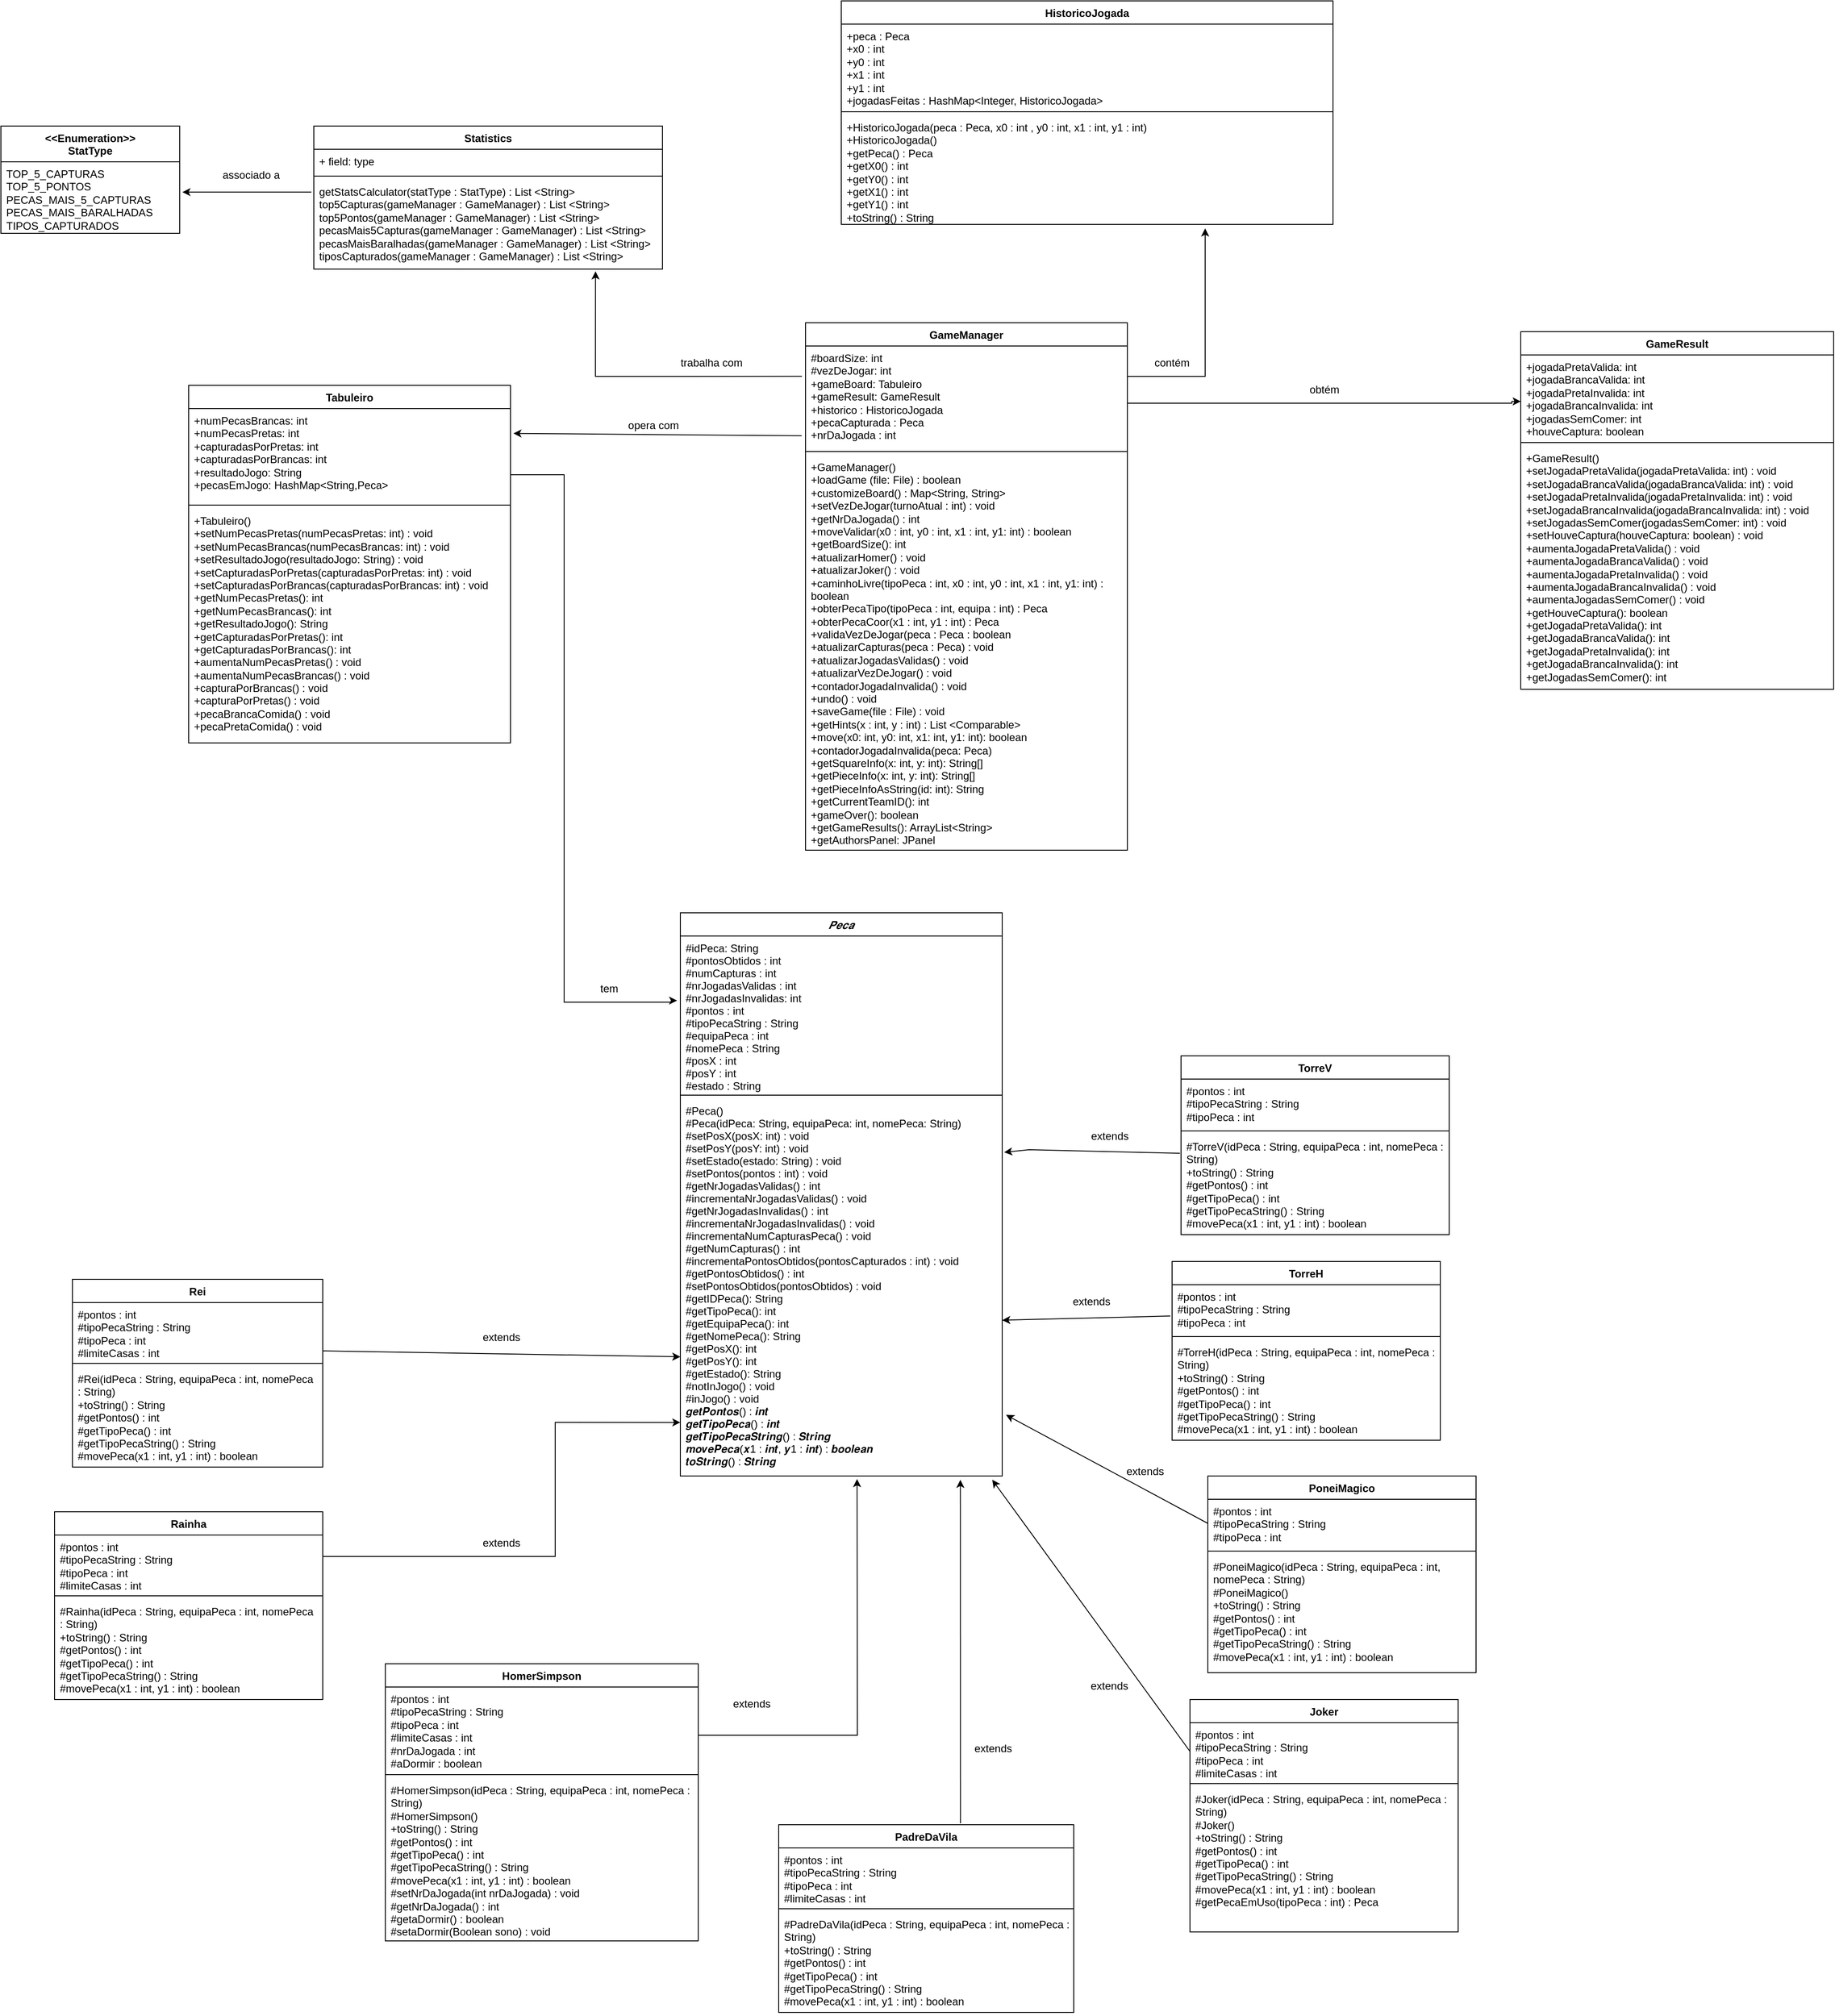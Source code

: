 <mxfile version="22.1.16" type="device">
  <diagram id="C5RBs43oDa-KdzZeNtuy" name="Page-1">
    <mxGraphModel dx="2488" dy="994" grid="1" gridSize="10" guides="1" tooltips="1" connect="1" arrows="1" fold="1" page="0" pageScale="1" pageWidth="827" pageHeight="1169" math="0" shadow="0">
      <root>
        <mxCell id="WIyWlLk6GJQsqaUBKTNV-0" />
        <mxCell id="WIyWlLk6GJQsqaUBKTNV-1" parent="WIyWlLk6GJQsqaUBKTNV-0" />
        <mxCell id="eDczwnMY0fjQJox68Opu-10" value="𝑷𝒆𝒄𝒂" style="swimlane;fontStyle=2;align=center;verticalAlign=top;childLayout=stackLayout;horizontal=1;startSize=26;horizontalStack=0;resizeParent=1;resizeLast=0;collapsible=1;marginBottom=0;rounded=0;shadow=0;strokeWidth=1;" parent="WIyWlLk6GJQsqaUBKTNV-1" vertex="1">
          <mxGeometry x="-90" y="690" width="360" height="630" as="geometry">
            <mxRectangle x="230" y="140" width="160" height="26" as="alternateBounds" />
          </mxGeometry>
        </mxCell>
        <mxCell id="eDczwnMY0fjQJox68Opu-11" value="#idPeca: String&#xa;#pontosObtidos : int&#xa;#numCapturas : int&#xa;#nrJogadasValidas : int&#xa;#nrJogadasInvalidas: int&#xa;#pontos : int&#xa;#tipoPecaString : String&#xa;#equipaPeca : int&#xa;#nomePeca : String&#xa;#posX : int&#xa;#posY : int&#xa;#estado : String" style="text;align=left;verticalAlign=top;spacingLeft=4;spacingRight=4;overflow=hidden;rotatable=0;points=[[0,0.5],[1,0.5]];portConstraint=eastwest;" parent="eDczwnMY0fjQJox68Opu-10" vertex="1">
          <mxGeometry y="26" width="360" height="174" as="geometry" />
        </mxCell>
        <mxCell id="eDczwnMY0fjQJox68Opu-12" value="" style="line;html=1;strokeWidth=1;align=left;verticalAlign=middle;spacingTop=-1;spacingLeft=3;spacingRight=3;rotatable=0;labelPosition=right;points=[];portConstraint=eastwest;" parent="eDczwnMY0fjQJox68Opu-10" vertex="1">
          <mxGeometry y="200" width="360" height="8" as="geometry" />
        </mxCell>
        <mxCell id="eDczwnMY0fjQJox68Opu-17" value="#Peca()&#xa;#Peca(idPeca: String, equipaPeca: int, nomePeca: String)&#xa;#setPosX(posX: int) : void&#xa;#setPosY(posY: int) : void&#xa;#setEstado(estado: String) : void&#xa;#setPontos(pontos : int) : void&#xa;#getNrJogadasValidas() : int&#xa;#incrementaNrJogadasValidas() : void&#xa;#getNrJogadasInvalidas() : int&#xa;#incrementaNrJogadasInvalidas() : void&#xa;#incrementaNumCapturasPeca() : void&#xa;#getNumCapturas() : int&#xa;#incrementaPontosObtidos(pontosCapturados : int) : void&#xa;#getPontosObtidos() : int&#xa;#setPontosObtidos(pontosObtidos) : void&#xa;#getIDPeca(): String&#xa;#getTipoPeca(): int&#xa;#getEquipaPeca(): int&#xa;#getNomePeca(): String&#xa;#getPosX(): int&#xa;#getPosY(): int&#xa;#getEstado(): String&#xa;#notInJogo() : void&#xa;#inJogo() : void&#xa;𝒈𝒆𝒕𝑷𝒐𝒏𝒕𝒐𝒔() : 𝒊𝒏𝒕&#xa;𝒈𝒆𝒕𝑻𝒊𝒑𝒐𝑷𝒆𝒄𝒂() : 𝒊𝒏𝒕&#xa;𝒈𝒆𝒕𝑻𝒊𝒑𝒐𝑷𝒆𝒄𝒂𝑺𝒕𝒓𝒊𝒏𝒈() : 𝑺𝒕𝒓𝒊𝒏𝒈&#xa;𝒎𝒐𝒗𝒆𝑷𝒆𝒄𝒂(𝒙1 : 𝒊𝒏𝒕, 𝒚1 : 𝒊𝒏𝒕) : 𝒃𝒐𝒐𝒍𝒆𝒂𝒏&#xa;𝒕𝒐𝑺𝒕𝒓𝒊𝒏𝒈() : 𝑺𝒕𝒓𝒊𝒏𝒈" style="text;align=left;verticalAlign=top;spacingLeft=4;spacingRight=4;overflow=hidden;rotatable=0;points=[[0,0.5],[1,0.5]];portConstraint=eastwest;" parent="eDczwnMY0fjQJox68Opu-10" vertex="1">
          <mxGeometry y="208" width="360" height="422" as="geometry" />
        </mxCell>
        <mxCell id="eDczwnMY0fjQJox68Opu-18" style="edgeStyle=orthogonalEdgeStyle;rounded=0;orthogonalLoop=1;jettySize=auto;html=1;exitX=1;exitY=0.5;exitDx=0;exitDy=0;entryX=-0.01;entryY=0.415;entryDx=0;entryDy=0;entryPerimeter=0;" parent="WIyWlLk6GJQsqaUBKTNV-1" target="eDczwnMY0fjQJox68Opu-11" edge="1">
          <mxGeometry relative="1" as="geometry">
            <Array as="points">
              <mxPoint x="-280" y="200" />
              <mxPoint x="-220" y="200" />
              <mxPoint x="-220" y="790" />
              <mxPoint x="-100" y="790" />
              <mxPoint x="-100" y="788" />
            </Array>
            <mxPoint x="-280" y="143" as="sourcePoint" />
          </mxGeometry>
        </mxCell>
        <mxCell id="eDczwnMY0fjQJox68Opu-23" value="tem" style="text;html=1;align=center;verticalAlign=middle;resizable=0;points=[];autosize=1;strokeColor=none;fillColor=none;" parent="WIyWlLk6GJQsqaUBKTNV-1" vertex="1">
          <mxGeometry x="-190" y="760" width="40" height="30" as="geometry" />
        </mxCell>
        <mxCell id="eDczwnMY0fjQJox68Opu-30" style="edgeStyle=orthogonalEdgeStyle;rounded=0;orthogonalLoop=1;jettySize=auto;html=1;exitX=1;exitY=0.561;exitDx=0;exitDy=0;entryX=0;entryY=0.447;entryDx=0;entryDy=0;entryPerimeter=0;exitPerimeter=0;" parent="WIyWlLk6GJQsqaUBKTNV-1" source="ACujbRaqxx86IopR63dB-6" edge="1">
          <mxGeometry relative="1" as="geometry">
            <mxPoint x="610" y="118" as="sourcePoint" />
            <mxPoint x="850" y="118.018" as="targetPoint" />
            <Array as="points">
              <mxPoint x="840" y="120" />
              <mxPoint x="840" y="118" />
            </Array>
          </mxGeometry>
        </mxCell>
        <mxCell id="eDczwnMY0fjQJox68Opu-31" value="obtém" style="text;html=1;align=center;verticalAlign=middle;resizable=0;points=[];autosize=1;strokeColor=none;fillColor=none;" parent="WIyWlLk6GJQsqaUBKTNV-1" vertex="1">
          <mxGeometry x="600" y="90" width="60" height="30" as="geometry" />
        </mxCell>
        <mxCell id="ACujbRaqxx86IopR63dB-1" value="Tabuleiro" style="swimlane;fontStyle=1;align=center;verticalAlign=top;childLayout=stackLayout;horizontal=1;startSize=26;horizontalStack=0;resizeParent=1;resizeParentMax=0;resizeLast=0;collapsible=1;marginBottom=0;whiteSpace=wrap;html=1;" vertex="1" parent="WIyWlLk6GJQsqaUBKTNV-1">
          <mxGeometry x="-640" y="100" width="360" height="400" as="geometry" />
        </mxCell>
        <mxCell id="ACujbRaqxx86IopR63dB-2" value="+numPecasBrancas: int&lt;br style=&quot;border-color: var(--border-color); padding: 0px; margin: 0px;&quot;&gt;+numPecasPretas: int&lt;br style=&quot;border-color: var(--border-color); padding: 0px; margin: 0px;&quot;&gt;+capturadasPorPretas: int&lt;br style=&quot;border-color: var(--border-color); padding: 0px; margin: 0px;&quot;&gt;+capturadasPorBrancas: int&lt;br style=&quot;border-color: var(--border-color); padding: 0px; margin: 0px;&quot;&gt;+resultadoJogo: String&lt;br style=&quot;border-color: var(--border-color); padding: 0px; margin: 0px;&quot;&gt;+pecasEmJogo: HashMap&amp;lt;String,Peca&amp;gt;&lt;div style=&quot;border-color: var(--border-color); padding: 0px; margin: 0px;&quot;&gt;&lt;br style=&quot;border-color: var(--border-color); padding: 0px; margin: 0px;&quot;&gt;&lt;/div&gt;" style="text;strokeColor=none;fillColor=none;align=left;verticalAlign=top;spacingLeft=4;spacingRight=4;overflow=hidden;rotatable=0;points=[[0,0.5],[1,0.5]];portConstraint=eastwest;whiteSpace=wrap;html=1;" vertex="1" parent="ACujbRaqxx86IopR63dB-1">
          <mxGeometry y="26" width="360" height="104" as="geometry" />
        </mxCell>
        <mxCell id="ACujbRaqxx86IopR63dB-3" value="" style="line;strokeWidth=1;fillColor=none;align=left;verticalAlign=middle;spacingTop=-1;spacingLeft=3;spacingRight=3;rotatable=0;labelPosition=right;points=[];portConstraint=eastwest;strokeColor=inherit;" vertex="1" parent="ACujbRaqxx86IopR63dB-1">
          <mxGeometry y="130" width="360" height="8" as="geometry" />
        </mxCell>
        <mxCell id="ACujbRaqxx86IopR63dB-4" value="+Tabuleiro()&lt;br style=&quot;border-color: var(--border-color); padding: 0px; margin: 0px;&quot;&gt;&lt;span style=&quot;&quot;&gt;+setNumPecasPretas(numPecasPretas: int) : void&lt;/span&gt;&lt;br style=&quot;border-color: var(--border-color); padding: 0px; margin: 0px;&quot;&gt;&lt;span style=&quot;&quot;&gt;+setNumPecasBrancas(numPecasBrancas: int) : void&lt;/span&gt;&lt;br style=&quot;border-color: var(--border-color); padding: 0px; margin: 0px;&quot;&gt;&lt;span style=&quot;&quot;&gt;+setResultadoJogo(resultadoJogo: String) : void&lt;/span&gt;&lt;br style=&quot;border-color: var(--border-color); padding: 0px; margin: 0px;&quot;&gt;&lt;span style=&quot;&quot;&gt;+setCapturadasPorPretas(capturadasPorPretas: int) : void&lt;/span&gt;&lt;br style=&quot;border-color: var(--border-color); padding: 0px; margin: 0px;&quot;&gt;&lt;span style=&quot;&quot;&gt;+setCapturadasPorBrancas(capturadasPorBrancas: int) : void&lt;/span&gt;&lt;br style=&quot;border-color: var(--border-color); padding: 0px; margin: 0px;&quot;&gt;&lt;span style=&quot;&quot;&gt;+getNumPecasPretas(): int&lt;/span&gt;&lt;br style=&quot;border-color: var(--border-color); padding: 0px; margin: 0px;&quot;&gt;&lt;span style=&quot;&quot;&gt;+getNumPecasBrancas(): int&lt;/span&gt;&lt;br style=&quot;border-color: var(--border-color); padding: 0px; margin: 0px;&quot;&gt;&lt;span style=&quot;&quot;&gt;+getResultadoJogo(): String&lt;/span&gt;&lt;br style=&quot;border-color: var(--border-color); padding: 0px; margin: 0px;&quot;&gt;&lt;span style=&quot;&quot;&gt;+getCapturadasPorPretas(): int&lt;/span&gt;&lt;br style=&quot;border-color: var(--border-color); padding: 0px; margin: 0px;&quot;&gt;&lt;span style=&quot;&quot;&gt;+getCapturadasPorBrancas(): int&lt;/span&gt;&lt;br style=&quot;border-color: var(--border-color); padding: 0px; margin: 0px;&quot;&gt;&lt;span style=&quot;&quot;&gt;+aumentaNumPecasPretas() : void&lt;/span&gt;&lt;br style=&quot;border-color: var(--border-color); padding: 0px; margin: 0px;&quot;&gt;&lt;span style=&quot;&quot;&gt;+aumentaNumPecasBrancas() : void&lt;/span&gt;&lt;br style=&quot;border-color: var(--border-color); padding: 0px; margin: 0px;&quot;&gt;&lt;span style=&quot;&quot;&gt;+capturaPorBrancas() : void&lt;/span&gt;&lt;br style=&quot;border-color: var(--border-color); padding: 0px; margin: 0px;&quot;&gt;&lt;span style=&quot;&quot;&gt;+capturaPorPretas() : void&lt;/span&gt;&lt;br style=&quot;border-color: var(--border-color); padding: 0px; margin: 0px;&quot;&gt;&lt;span style=&quot;&quot;&gt;+pecaBrancaComida() : void&lt;/span&gt;&lt;br style=&quot;border-color: var(--border-color); padding: 0px; margin: 0px;&quot;&gt;&lt;span style=&quot;&quot;&gt;+pecaPretaComida() : void&lt;/span&gt;" style="text;strokeColor=none;fillColor=none;align=left;verticalAlign=top;spacingLeft=4;spacingRight=4;overflow=hidden;rotatable=0;points=[[0,0.5],[1,0.5]];portConstraint=eastwest;whiteSpace=wrap;html=1;" vertex="1" parent="ACujbRaqxx86IopR63dB-1">
          <mxGeometry y="138" width="360" height="262" as="geometry" />
        </mxCell>
        <mxCell id="ACujbRaqxx86IopR63dB-5" value="GameManager" style="swimlane;fontStyle=1;align=center;verticalAlign=top;childLayout=stackLayout;horizontal=1;startSize=26;horizontalStack=0;resizeParent=1;resizeParentMax=0;resizeLast=0;collapsible=1;marginBottom=0;whiteSpace=wrap;html=1;" vertex="1" parent="WIyWlLk6GJQsqaUBKTNV-1">
          <mxGeometry x="50" y="30" width="360" height="590" as="geometry" />
        </mxCell>
        <mxCell id="ACujbRaqxx86IopR63dB-6" value="#boardSize: int&lt;br style=&quot;border-color: var(--border-color); padding: 0px; margin: 0px;&quot;&gt;&lt;span style=&quot;&quot;&gt;#vezDeJogar: int&lt;/span&gt;&lt;br style=&quot;border-color: var(--border-color); padding: 0px; margin: 0px;&quot;&gt;&lt;span style=&quot;&quot;&gt;+gameBoard: Tabuleiro&lt;/span&gt;&lt;br style=&quot;border-color: var(--border-color); padding: 0px; margin: 0px;&quot;&gt;&lt;span style=&quot;&quot;&gt;+gameResult: GameResult&lt;br&gt;+historico : HistoricoJogada&lt;br&gt;+pecaCapturada : Peca&lt;br&gt;+nrDaJogada : int&lt;br&gt;&lt;/span&gt;" style="text;strokeColor=none;fillColor=none;align=left;verticalAlign=top;spacingLeft=4;spacingRight=4;overflow=hidden;rotatable=0;points=[[0,0.5],[1,0.5]];portConstraint=eastwest;whiteSpace=wrap;html=1;" vertex="1" parent="ACujbRaqxx86IopR63dB-5">
          <mxGeometry y="26" width="360" height="114" as="geometry" />
        </mxCell>
        <mxCell id="ACujbRaqxx86IopR63dB-7" value="" style="line;strokeWidth=1;fillColor=none;align=left;verticalAlign=middle;spacingTop=-1;spacingLeft=3;spacingRight=3;rotatable=0;labelPosition=right;points=[];portConstraint=eastwest;strokeColor=inherit;" vertex="1" parent="ACujbRaqxx86IopR63dB-5">
          <mxGeometry y="140" width="360" height="8" as="geometry" />
        </mxCell>
        <mxCell id="ACujbRaqxx86IopR63dB-8" value="+GameManager()&lt;br style=&quot;border-color: var(--border-color); padding: 0px; margin: 0px;&quot;&gt;&lt;span style=&quot;&quot;&gt;+loadGame (file: File) : boolean&lt;br&gt;&lt;/span&gt;+customizeBoard() :&amp;nbsp;Map&amp;lt;String, String&amp;gt;&lt;br&gt;+setVezDeJogar(turnoAtual : int) : void&lt;br&gt;+getNrDaJogada() : int&lt;br&gt;+moveValidar(x0 : int, y0 : int, x1 : int, y1: int) : boolean&lt;br style=&quot;border-color: var(--border-color); padding: 0px; margin: 0px;&quot;&gt;&lt;span style=&quot;&quot;&gt;+getBoardSize(): int&lt;br&gt;&lt;/span&gt;+atualizarHomer() : void&lt;br&gt;+atualizarJoker() : void&lt;br&gt;+caminhoLivre(tipoPeca : int, x0 : int, y0 : int, x1 : int, y1: int) : boolean&lt;br&gt;+obterPecaTipo(tipoPeca : int, equipa : int) : Peca&lt;br&gt;+obterPecaCoor(x1 : int, y1 : int) : Peca&lt;br&gt;+validaVezDeJogar(peca : Peca : boolean&lt;br&gt;+atualizarCapturas(peca : Peca) : void&lt;br&gt;+atualizarJogadasValidas() : void&lt;br&gt;+atualizarVezDeJogar() : void&lt;br&gt;+contadorJogadaInvalida() : void&lt;br&gt;+undo() : void&lt;br&gt;+saveGame(file : File) : void&lt;br&gt;+getHints(x : int, y : int) : List&amp;nbsp;&amp;lt;Comparable&amp;gt;&lt;span style=&quot;&quot;&gt;&lt;br&gt;+move(x0: int, y0: int, x1: int, y1: int): boolean&lt;/span&gt;&lt;br style=&quot;border-color: var(--border-color); padding: 0px; margin: 0px;&quot;&gt;&lt;span style=&quot;&quot;&gt;+contadorJogadaInvalida(peca: Peca)&lt;/span&gt;&lt;br style=&quot;border-color: var(--border-color); padding: 0px; margin: 0px;&quot;&gt;&lt;span style=&quot;&quot;&gt;+getSquareInfo(x: int, y: int): String[]&lt;/span&gt;&lt;br style=&quot;border-color: var(--border-color); padding: 0px; margin: 0px;&quot;&gt;&lt;span style=&quot;&quot;&gt;+getPieceInfo(x: int, y: int): String[]&lt;/span&gt;&lt;br style=&quot;border-color: var(--border-color); padding: 0px; margin: 0px;&quot;&gt;&lt;span style=&quot;&quot;&gt;+getPieceInfoAsString(id: int): String&lt;/span&gt;&lt;br style=&quot;border-color: var(--border-color); padding: 0px; margin: 0px;&quot;&gt;&lt;span style=&quot;&quot;&gt;+getCurrentTeamID(): int&lt;/span&gt;&lt;br style=&quot;border-color: var(--border-color); padding: 0px; margin: 0px;&quot;&gt;&lt;span style=&quot;&quot;&gt;+gameOver(): boolean&lt;/span&gt;&lt;br style=&quot;border-color: var(--border-color); padding: 0px; margin: 0px;&quot;&gt;&lt;span style=&quot;&quot;&gt;+getGameResults(): ArrayList&amp;lt;String&amp;gt;&lt;/span&gt;&lt;br style=&quot;border-color: var(--border-color); padding: 0px; margin: 0px;&quot;&gt;&lt;span style=&quot;&quot;&gt;+getAuthorsPanel: JPanel&lt;/span&gt;" style="text;strokeColor=none;fillColor=none;align=left;verticalAlign=top;spacingLeft=4;spacingRight=4;overflow=hidden;rotatable=0;points=[[0,0.5],[1,0.5]];portConstraint=eastwest;whiteSpace=wrap;html=1;" vertex="1" parent="ACujbRaqxx86IopR63dB-5">
          <mxGeometry y="148" width="360" height="442" as="geometry" />
        </mxCell>
        <mxCell id="ACujbRaqxx86IopR63dB-9" value="GameResult" style="swimlane;fontStyle=1;align=center;verticalAlign=top;childLayout=stackLayout;horizontal=1;startSize=26;horizontalStack=0;resizeParent=1;resizeParentMax=0;resizeLast=0;collapsible=1;marginBottom=0;whiteSpace=wrap;html=1;" vertex="1" parent="WIyWlLk6GJQsqaUBKTNV-1">
          <mxGeometry x="850" y="40" width="350" height="400" as="geometry" />
        </mxCell>
        <mxCell id="ACujbRaqxx86IopR63dB-10" value="+jogadaPretaValida: int&lt;br style=&quot;border-color: var(--border-color); padding: 0px; margin: 0px;&quot;&gt;&lt;span style=&quot;&quot;&gt;+jogadaBrancaValida: int&lt;/span&gt;&lt;br style=&quot;border-color: var(--border-color); padding: 0px; margin: 0px;&quot;&gt;&lt;span style=&quot;&quot;&gt;+jogadaPretaInvalida: int&lt;/span&gt;&lt;br style=&quot;border-color: var(--border-color); padding: 0px; margin: 0px;&quot;&gt;&lt;span style=&quot;&quot;&gt;+jogadaBrancaInvalida: int&lt;/span&gt;&lt;br style=&quot;border-color: var(--border-color); padding: 0px; margin: 0px;&quot;&gt;&lt;span style=&quot;&quot;&gt;+jogadasSemComer: int&lt;/span&gt;&lt;br style=&quot;border-color: var(--border-color); padding: 0px; margin: 0px;&quot;&gt;&lt;span style=&quot;&quot;&gt;+houveCaptura: boolean&lt;/span&gt;" style="text;strokeColor=none;fillColor=none;align=left;verticalAlign=top;spacingLeft=4;spacingRight=4;overflow=hidden;rotatable=0;points=[[0,0.5],[1,0.5]];portConstraint=eastwest;whiteSpace=wrap;html=1;" vertex="1" parent="ACujbRaqxx86IopR63dB-9">
          <mxGeometry y="26" width="350" height="94" as="geometry" />
        </mxCell>
        <mxCell id="ACujbRaqxx86IopR63dB-11" value="" style="line;strokeWidth=1;fillColor=none;align=left;verticalAlign=middle;spacingTop=-1;spacingLeft=3;spacingRight=3;rotatable=0;labelPosition=right;points=[];portConstraint=eastwest;strokeColor=inherit;" vertex="1" parent="ACujbRaqxx86IopR63dB-9">
          <mxGeometry y="120" width="350" height="8" as="geometry" />
        </mxCell>
        <mxCell id="ACujbRaqxx86IopR63dB-12" value="+GameResult()&lt;br style=&quot;border-color: var(--border-color); padding: 0px; margin: 0px;&quot;&gt;&lt;span style=&quot;&quot;&gt;+setJogadaPretaValida(jogadaPretaValida: int) : void&lt;/span&gt;&lt;br style=&quot;border-color: var(--border-color); padding: 0px; margin: 0px;&quot;&gt;&lt;span style=&quot;&quot;&gt;+setJogadaBrancaValida(jogadaBrancaValida: int) : void&lt;/span&gt;&lt;br style=&quot;border-color: var(--border-color); padding: 0px; margin: 0px;&quot;&gt;&lt;span style=&quot;&quot;&gt;+setJogadaPretaInvalida(jogadaPretaInvalida: int) : void&lt;/span&gt;&lt;br style=&quot;border-color: var(--border-color); padding: 0px; margin: 0px;&quot;&gt;&lt;span style=&quot;&quot;&gt;+setJogadaBrancaInvalida(jogadaBrancaInvalida: int) : void&lt;/span&gt;&lt;br style=&quot;border-color: var(--border-color); padding: 0px; margin: 0px;&quot;&gt;&lt;span style=&quot;&quot;&gt;+setJogadasSemComer(jogadasSemComer: int) : void&lt;/span&gt;&lt;br style=&quot;border-color: var(--border-color); padding: 0px; margin: 0px;&quot;&gt;&lt;span style=&quot;&quot;&gt;+setHouveCaptura(houveCaptura: boolean) : void&lt;/span&gt;&lt;br style=&quot;border-color: var(--border-color); padding: 0px; margin: 0px;&quot;&gt;&lt;span style=&quot;&quot;&gt;+aumentaJogadaPretaValida() : void&lt;/span&gt;&lt;br style=&quot;border-color: var(--border-color); padding: 0px; margin: 0px;&quot;&gt;&lt;span style=&quot;&quot;&gt;+aumentaJogadaBrancaValida() : void&lt;/span&gt;&lt;br style=&quot;border-color: var(--border-color); padding: 0px; margin: 0px;&quot;&gt;&lt;span style=&quot;&quot;&gt;+aumentaJogadaPretaInvalida() : void&lt;/span&gt;&lt;br style=&quot;border-color: var(--border-color); padding: 0px; margin: 0px;&quot;&gt;&lt;span style=&quot;&quot;&gt;+aumentaJogadaBrancaInvalida() : void&lt;/span&gt;&lt;br style=&quot;border-color: var(--border-color); padding: 0px; margin: 0px;&quot;&gt;&lt;span style=&quot;&quot;&gt;+aumentaJogadasSemComer() : void&lt;/span&gt;&lt;br style=&quot;border-color: var(--border-color); padding: 0px; margin: 0px;&quot;&gt;&lt;span style=&quot;&quot;&gt;+getHouveCaptura(): boolean&lt;/span&gt;&lt;br style=&quot;border-color: var(--border-color); padding: 0px; margin: 0px;&quot;&gt;&lt;span style=&quot;&quot;&gt;+getJogadaPretaValida(): int&lt;/span&gt;&lt;br style=&quot;border-color: var(--border-color); padding: 0px; margin: 0px;&quot;&gt;&lt;span style=&quot;&quot;&gt;+getJogadaBrancaValida(): int&lt;/span&gt;&lt;br style=&quot;border-color: var(--border-color); padding: 0px; margin: 0px;&quot;&gt;&lt;span style=&quot;&quot;&gt;+getJogadaPretaInvalida(): int&lt;/span&gt;&lt;br style=&quot;border-color: var(--border-color); padding: 0px; margin: 0px;&quot;&gt;&lt;span style=&quot;&quot;&gt;+getJogadaBrancaInvalida(): int&lt;/span&gt;&lt;br style=&quot;border-color: var(--border-color); padding: 0px; margin: 0px;&quot;&gt;&lt;span style=&quot;&quot;&gt;+getJogadasSemComer(): int&lt;/span&gt;" style="text;strokeColor=none;fillColor=none;align=left;verticalAlign=top;spacingLeft=4;spacingRight=4;overflow=hidden;rotatable=0;points=[[0,0.5],[1,0.5]];portConstraint=eastwest;whiteSpace=wrap;html=1;" vertex="1" parent="ACujbRaqxx86IopR63dB-9">
          <mxGeometry y="128" width="350" height="272" as="geometry" />
        </mxCell>
        <mxCell id="ACujbRaqxx86IopR63dB-13" value="Rei" style="swimlane;fontStyle=1;align=center;verticalAlign=top;childLayout=stackLayout;horizontal=1;startSize=26;horizontalStack=0;resizeParent=1;resizeParentMax=0;resizeLast=0;collapsible=1;marginBottom=0;whiteSpace=wrap;html=1;" vertex="1" parent="WIyWlLk6GJQsqaUBKTNV-1">
          <mxGeometry x="-770" y="1100" width="280" height="210" as="geometry" />
        </mxCell>
        <mxCell id="ACujbRaqxx86IopR63dB-14" value="#pontos : int&lt;br&gt;#tipoPecaString : String&lt;br&gt;#tipoPeca : int&lt;br&gt;#limiteCasas : int" style="text;strokeColor=none;fillColor=none;align=left;verticalAlign=top;spacingLeft=4;spacingRight=4;overflow=hidden;rotatable=0;points=[[0,0.5],[1,0.5]];portConstraint=eastwest;whiteSpace=wrap;html=1;" vertex="1" parent="ACujbRaqxx86IopR63dB-13">
          <mxGeometry y="26" width="280" height="64" as="geometry" />
        </mxCell>
        <mxCell id="ACujbRaqxx86IopR63dB-15" value="" style="line;strokeWidth=1;fillColor=none;align=left;verticalAlign=middle;spacingTop=-1;spacingLeft=3;spacingRight=3;rotatable=0;labelPosition=right;points=[];portConstraint=eastwest;strokeColor=inherit;" vertex="1" parent="ACujbRaqxx86IopR63dB-13">
          <mxGeometry y="90" width="280" height="8" as="geometry" />
        </mxCell>
        <mxCell id="ACujbRaqxx86IopR63dB-16" value="#Rei(idPeca : String, equipaPeca : int, nomePeca : String)&lt;br&gt;+toString() : String&lt;br&gt;#getPontos() : int&lt;br&gt;#getTipoPeca() : int&lt;br&gt;#getTipoPecaString() : String&lt;br&gt;#movePeca(x1 : int, y1 : int) : boolean" style="text;strokeColor=none;fillColor=none;align=left;verticalAlign=top;spacingLeft=4;spacingRight=4;overflow=hidden;rotatable=0;points=[[0,0.5],[1,0.5]];portConstraint=eastwest;whiteSpace=wrap;html=1;" vertex="1" parent="ACujbRaqxx86IopR63dB-13">
          <mxGeometry y="98" width="280" height="112" as="geometry" />
        </mxCell>
        <mxCell id="ACujbRaqxx86IopR63dB-20" value="PadreDaVila" style="swimlane;fontStyle=1;align=center;verticalAlign=top;childLayout=stackLayout;horizontal=1;startSize=26;horizontalStack=0;resizeParent=1;resizeParentMax=0;resizeLast=0;collapsible=1;marginBottom=0;whiteSpace=wrap;html=1;" vertex="1" parent="WIyWlLk6GJQsqaUBKTNV-1">
          <mxGeometry x="20" y="1710" width="330" height="210" as="geometry" />
        </mxCell>
        <mxCell id="ACujbRaqxx86IopR63dB-21" value="#pontos : int&lt;br style=&quot;border-color: var(--border-color);&quot;&gt;#tipoPecaString : String&lt;br style=&quot;border-color: var(--border-color);&quot;&gt;#tipoPeca : int&lt;br style=&quot;border-color: var(--border-color);&quot;&gt;#limiteCasas : int" style="text;strokeColor=none;fillColor=none;align=left;verticalAlign=top;spacingLeft=4;spacingRight=4;overflow=hidden;rotatable=0;points=[[0,0.5],[1,0.5]];portConstraint=eastwest;whiteSpace=wrap;html=1;" vertex="1" parent="ACujbRaqxx86IopR63dB-20">
          <mxGeometry y="26" width="330" height="64" as="geometry" />
        </mxCell>
        <mxCell id="ACujbRaqxx86IopR63dB-22" value="" style="line;strokeWidth=1;fillColor=none;align=left;verticalAlign=middle;spacingTop=-1;spacingLeft=3;spacingRight=3;rotatable=0;labelPosition=right;points=[];portConstraint=eastwest;strokeColor=inherit;" vertex="1" parent="ACujbRaqxx86IopR63dB-20">
          <mxGeometry y="90" width="330" height="8" as="geometry" />
        </mxCell>
        <mxCell id="ACujbRaqxx86IopR63dB-23" value="#PadreDaVila(idPeca : String, equipaPeca : int, nomePeca : String)&lt;br&gt;+toString() : String&lt;br&gt;#getPontos() : int&lt;br&gt;#getTipoPeca() : int&lt;br&gt;#getTipoPecaString() : String&lt;br&gt;#movePeca(x1 : int, y1 : int) : boolean" style="text;strokeColor=none;fillColor=none;align=left;verticalAlign=top;spacingLeft=4;spacingRight=4;overflow=hidden;rotatable=0;points=[[0,0.5],[1,0.5]];portConstraint=eastwest;whiteSpace=wrap;html=1;" vertex="1" parent="ACujbRaqxx86IopR63dB-20">
          <mxGeometry y="98" width="330" height="112" as="geometry" />
        </mxCell>
        <mxCell id="ACujbRaqxx86IopR63dB-24" value="TorreH" style="swimlane;fontStyle=1;align=center;verticalAlign=top;childLayout=stackLayout;horizontal=1;startSize=26;horizontalStack=0;resizeParent=1;resizeParentMax=0;resizeLast=0;collapsible=1;marginBottom=0;whiteSpace=wrap;html=1;" vertex="1" parent="WIyWlLk6GJQsqaUBKTNV-1">
          <mxGeometry x="460" y="1080" width="300" height="200" as="geometry" />
        </mxCell>
        <mxCell id="ACujbRaqxx86IopR63dB-25" value="#pontos : int&lt;br style=&quot;border-color: var(--border-color);&quot;&gt;#tipoPecaString : String&lt;br style=&quot;border-color: var(--border-color);&quot;&gt;#tipoPeca : int" style="text;strokeColor=none;fillColor=none;align=left;verticalAlign=top;spacingLeft=4;spacingRight=4;overflow=hidden;rotatable=0;points=[[0,0.5],[1,0.5]];portConstraint=eastwest;whiteSpace=wrap;html=1;" vertex="1" parent="ACujbRaqxx86IopR63dB-24">
          <mxGeometry y="26" width="300" height="54" as="geometry" />
        </mxCell>
        <mxCell id="ACujbRaqxx86IopR63dB-26" value="" style="line;strokeWidth=1;fillColor=none;align=left;verticalAlign=middle;spacingTop=-1;spacingLeft=3;spacingRight=3;rotatable=0;labelPosition=right;points=[];portConstraint=eastwest;strokeColor=inherit;" vertex="1" parent="ACujbRaqxx86IopR63dB-24">
          <mxGeometry y="80" width="300" height="8" as="geometry" />
        </mxCell>
        <mxCell id="ACujbRaqxx86IopR63dB-27" value="#TorreH(idPeca : String, equipaPeca : int, nomePeca : String)&lt;br&gt;+toString() : String&lt;br&gt;#getPontos() : int&lt;br&gt;#getTipoPeca() : int&lt;br&gt;#getTipoPecaString() : String&lt;br&gt;#movePeca(x1 : int, y1 : int) : boolean" style="text;strokeColor=none;fillColor=none;align=left;verticalAlign=top;spacingLeft=4;spacingRight=4;overflow=hidden;rotatable=0;points=[[0,0.5],[1,0.5]];portConstraint=eastwest;whiteSpace=wrap;html=1;" vertex="1" parent="ACujbRaqxx86IopR63dB-24">
          <mxGeometry y="88" width="300" height="112" as="geometry" />
        </mxCell>
        <mxCell id="ACujbRaqxx86IopR63dB-28" value="TorreV" style="swimlane;fontStyle=1;align=center;verticalAlign=top;childLayout=stackLayout;horizontal=1;startSize=26;horizontalStack=0;resizeParent=1;resizeParentMax=0;resizeLast=0;collapsible=1;marginBottom=0;whiteSpace=wrap;html=1;" vertex="1" parent="WIyWlLk6GJQsqaUBKTNV-1">
          <mxGeometry x="470" y="850" width="300" height="200" as="geometry" />
        </mxCell>
        <mxCell id="ACujbRaqxx86IopR63dB-29" value="#pontos : int&lt;br style=&quot;border-color: var(--border-color);&quot;&gt;#tipoPecaString : String&lt;br style=&quot;border-color: var(--border-color);&quot;&gt;#tipoPeca : int" style="text;strokeColor=none;fillColor=none;align=left;verticalAlign=top;spacingLeft=4;spacingRight=4;overflow=hidden;rotatable=0;points=[[0,0.5],[1,0.5]];portConstraint=eastwest;whiteSpace=wrap;html=1;" vertex="1" parent="ACujbRaqxx86IopR63dB-28">
          <mxGeometry y="26" width="300" height="54" as="geometry" />
        </mxCell>
        <mxCell id="ACujbRaqxx86IopR63dB-30" value="" style="line;strokeWidth=1;fillColor=none;align=left;verticalAlign=middle;spacingTop=-1;spacingLeft=3;spacingRight=3;rotatable=0;labelPosition=right;points=[];portConstraint=eastwest;strokeColor=inherit;" vertex="1" parent="ACujbRaqxx86IopR63dB-28">
          <mxGeometry y="80" width="300" height="8" as="geometry" />
        </mxCell>
        <mxCell id="ACujbRaqxx86IopR63dB-31" value="#TorreV(idPeca : String, equipaPeca : int, nomePeca : String)&lt;br&gt;+toString() : String&lt;br&gt;#getPontos() : int&lt;br&gt;#getTipoPeca() : int&lt;br&gt;#getTipoPecaString() : String&lt;br&gt;#movePeca(x1 : int, y1 : int) : boolean" style="text;strokeColor=none;fillColor=none;align=left;verticalAlign=top;spacingLeft=4;spacingRight=4;overflow=hidden;rotatable=0;points=[[0,0.5],[1,0.5]];portConstraint=eastwest;whiteSpace=wrap;html=1;" vertex="1" parent="ACujbRaqxx86IopR63dB-28">
          <mxGeometry y="88" width="300" height="112" as="geometry" />
        </mxCell>
        <mxCell id="ACujbRaqxx86IopR63dB-32" value="Rainha" style="swimlane;fontStyle=1;align=center;verticalAlign=top;childLayout=stackLayout;horizontal=1;startSize=26;horizontalStack=0;resizeParent=1;resizeParentMax=0;resizeLast=0;collapsible=1;marginBottom=0;whiteSpace=wrap;html=1;" vertex="1" parent="WIyWlLk6GJQsqaUBKTNV-1">
          <mxGeometry x="-790" y="1360" width="300" height="210" as="geometry" />
        </mxCell>
        <mxCell id="ACujbRaqxx86IopR63dB-33" value="#pontos : int&lt;br style=&quot;border-color: var(--border-color);&quot;&gt;#tipoPecaString : String&lt;br style=&quot;border-color: var(--border-color);&quot;&gt;#tipoPeca : int&lt;br style=&quot;border-color: var(--border-color);&quot;&gt;#limiteCasas : int" style="text;strokeColor=none;fillColor=none;align=left;verticalAlign=top;spacingLeft=4;spacingRight=4;overflow=hidden;rotatable=0;points=[[0,0.5],[1,0.5]];portConstraint=eastwest;whiteSpace=wrap;html=1;" vertex="1" parent="ACujbRaqxx86IopR63dB-32">
          <mxGeometry y="26" width="300" height="64" as="geometry" />
        </mxCell>
        <mxCell id="ACujbRaqxx86IopR63dB-34" value="" style="line;strokeWidth=1;fillColor=none;align=left;verticalAlign=middle;spacingTop=-1;spacingLeft=3;spacingRight=3;rotatable=0;labelPosition=right;points=[];portConstraint=eastwest;strokeColor=inherit;" vertex="1" parent="ACujbRaqxx86IopR63dB-32">
          <mxGeometry y="90" width="300" height="8" as="geometry" />
        </mxCell>
        <mxCell id="ACujbRaqxx86IopR63dB-35" value="#Rainha(idPeca : String, equipaPeca : int, nomePeca : String)&lt;br&gt;+toString() : String&lt;br&gt;#getPontos() : int&lt;br&gt;#getTipoPeca() : int&lt;br&gt;#getTipoPecaString() : String&lt;br&gt;#movePeca(x1 : int, y1 : int) : boolean" style="text;strokeColor=none;fillColor=none;align=left;verticalAlign=top;spacingLeft=4;spacingRight=4;overflow=hidden;rotatable=0;points=[[0,0.5],[1,0.5]];portConstraint=eastwest;whiteSpace=wrap;html=1;" vertex="1" parent="ACujbRaqxx86IopR63dB-32">
          <mxGeometry y="98" width="300" height="112" as="geometry" />
        </mxCell>
        <mxCell id="ACujbRaqxx86IopR63dB-40" value="HomerSimpson" style="swimlane;fontStyle=1;align=center;verticalAlign=top;childLayout=stackLayout;horizontal=1;startSize=26;horizontalStack=0;resizeParent=1;resizeParentMax=0;resizeLast=0;collapsible=1;marginBottom=0;whiteSpace=wrap;html=1;" vertex="1" parent="WIyWlLk6GJQsqaUBKTNV-1">
          <mxGeometry x="-420" y="1530" width="350" height="310" as="geometry" />
        </mxCell>
        <mxCell id="ACujbRaqxx86IopR63dB-41" value="#pontos : int&lt;br style=&quot;border-color: var(--border-color);&quot;&gt;#tipoPecaString : String&lt;br style=&quot;border-color: var(--border-color);&quot;&gt;#tipoPeca : int&lt;br style=&quot;border-color: var(--border-color);&quot;&gt;#limiteCasas : int&lt;br&gt;#nrDaJogada : int&lt;br&gt;#aDormir : boolean" style="text;strokeColor=none;fillColor=none;align=left;verticalAlign=top;spacingLeft=4;spacingRight=4;overflow=hidden;rotatable=0;points=[[0,0.5],[1,0.5]];portConstraint=eastwest;whiteSpace=wrap;html=1;" vertex="1" parent="ACujbRaqxx86IopR63dB-40">
          <mxGeometry y="26" width="350" height="94" as="geometry" />
        </mxCell>
        <mxCell id="ACujbRaqxx86IopR63dB-42" value="" style="line;strokeWidth=1;fillColor=none;align=left;verticalAlign=middle;spacingTop=-1;spacingLeft=3;spacingRight=3;rotatable=0;labelPosition=right;points=[];portConstraint=eastwest;strokeColor=inherit;" vertex="1" parent="ACujbRaqxx86IopR63dB-40">
          <mxGeometry y="120" width="350" height="8" as="geometry" />
        </mxCell>
        <mxCell id="ACujbRaqxx86IopR63dB-43" value="#HomerSimpson(idPeca : String, equipaPeca : int, nomePeca : String)&lt;br&gt;#HomerSimpson()&lt;br&gt;+toString() : String&lt;br&gt;#getPontos() : int&lt;br&gt;#getTipoPeca() : int&lt;br&gt;#getTipoPecaString() : String&lt;br&gt;#movePeca(x1 : int, y1 : int) : boolean&lt;br&gt;#setNrDaJogada(int nrDaJogada) : void&lt;br&gt;#getNrDaJogada() : int&lt;br&gt;#getaDormir() : boolean&lt;br&gt;#setaDormir(Boolean sono) : void" style="text;strokeColor=none;fillColor=none;align=left;verticalAlign=top;spacingLeft=4;spacingRight=4;overflow=hidden;rotatable=0;points=[[0,0.5],[1,0.5]];portConstraint=eastwest;whiteSpace=wrap;html=1;" vertex="1" parent="ACujbRaqxx86IopR63dB-40">
          <mxGeometry y="128" width="350" height="182" as="geometry" />
        </mxCell>
        <mxCell id="ACujbRaqxx86IopR63dB-56" value="PoneiMagico" style="swimlane;fontStyle=1;align=center;verticalAlign=top;childLayout=stackLayout;horizontal=1;startSize=26;horizontalStack=0;resizeParent=1;resizeParentMax=0;resizeLast=0;collapsible=1;marginBottom=0;whiteSpace=wrap;html=1;" vertex="1" parent="WIyWlLk6GJQsqaUBKTNV-1">
          <mxGeometry x="500" y="1320" width="300" height="220" as="geometry" />
        </mxCell>
        <mxCell id="ACujbRaqxx86IopR63dB-57" value="#pontos : int&lt;br style=&quot;border-color: var(--border-color);&quot;&gt;#tipoPecaString : String&lt;br style=&quot;border-color: var(--border-color);&quot;&gt;#tipoPeca : int" style="text;strokeColor=none;fillColor=none;align=left;verticalAlign=top;spacingLeft=4;spacingRight=4;overflow=hidden;rotatable=0;points=[[0,0.5],[1,0.5]];portConstraint=eastwest;whiteSpace=wrap;html=1;" vertex="1" parent="ACujbRaqxx86IopR63dB-56">
          <mxGeometry y="26" width="300" height="54" as="geometry" />
        </mxCell>
        <mxCell id="ACujbRaqxx86IopR63dB-58" value="" style="line;strokeWidth=1;fillColor=none;align=left;verticalAlign=middle;spacingTop=-1;spacingLeft=3;spacingRight=3;rotatable=0;labelPosition=right;points=[];portConstraint=eastwest;strokeColor=inherit;" vertex="1" parent="ACujbRaqxx86IopR63dB-56">
          <mxGeometry y="80" width="300" height="8" as="geometry" />
        </mxCell>
        <mxCell id="ACujbRaqxx86IopR63dB-59" value="#PoneiMagico(idPeca : String, equipaPeca : int, nomePeca : String)&lt;br&gt;#PoneiMagico()&lt;br&gt;+toString() : String&lt;br&gt;#getPontos() : int&lt;br&gt;#getTipoPeca() : int&lt;br&gt;#getTipoPecaString() : String&lt;br&gt;#movePeca(x1 : int, y1 : int) : boolean" style="text;strokeColor=none;fillColor=none;align=left;verticalAlign=top;spacingLeft=4;spacingRight=4;overflow=hidden;rotatable=0;points=[[0,0.5],[1,0.5]];portConstraint=eastwest;whiteSpace=wrap;html=1;" vertex="1" parent="ACujbRaqxx86IopR63dB-56">
          <mxGeometry y="88" width="300" height="132" as="geometry" />
        </mxCell>
        <mxCell id="ACujbRaqxx86IopR63dB-36" value="Joker" style="swimlane;fontStyle=1;align=center;verticalAlign=top;childLayout=stackLayout;horizontal=1;startSize=26;horizontalStack=0;resizeParent=1;resizeParentMax=0;resizeLast=0;collapsible=1;marginBottom=0;whiteSpace=wrap;html=1;" vertex="1" parent="WIyWlLk6GJQsqaUBKTNV-1">
          <mxGeometry x="480" y="1570" width="300" height="260" as="geometry" />
        </mxCell>
        <mxCell id="ACujbRaqxx86IopR63dB-37" value="#pontos : int&lt;br style=&quot;border-color: var(--border-color);&quot;&gt;#tipoPecaString : String&lt;br style=&quot;border-color: var(--border-color);&quot;&gt;#tipoPeca : int&lt;br style=&quot;border-color: var(--border-color);&quot;&gt;#limiteCasas : int" style="text;strokeColor=none;fillColor=none;align=left;verticalAlign=top;spacingLeft=4;spacingRight=4;overflow=hidden;rotatable=0;points=[[0,0.5],[1,0.5]];portConstraint=eastwest;whiteSpace=wrap;html=1;" vertex="1" parent="ACujbRaqxx86IopR63dB-36">
          <mxGeometry y="26" width="300" height="64" as="geometry" />
        </mxCell>
        <mxCell id="ACujbRaqxx86IopR63dB-38" value="" style="line;strokeWidth=1;fillColor=none;align=left;verticalAlign=middle;spacingTop=-1;spacingLeft=3;spacingRight=3;rotatable=0;labelPosition=right;points=[];portConstraint=eastwest;strokeColor=inherit;" vertex="1" parent="ACujbRaqxx86IopR63dB-36">
          <mxGeometry y="90" width="300" height="8" as="geometry" />
        </mxCell>
        <mxCell id="ACujbRaqxx86IopR63dB-39" value="#Joker(idPeca : String, equipaPeca : int, nomePeca : String)&lt;br&gt;#Joker()&lt;br&gt;+toString() : String&lt;br&gt;#getPontos() : int&lt;br&gt;#getTipoPeca() : int&lt;br&gt;#getTipoPecaString() : String&lt;br&gt;#movePeca(x1 : int, y1 : int) : boolean&lt;br&gt;#getPecaEmUso(tipoPeca : int) : Peca" style="text;strokeColor=none;fillColor=none;align=left;verticalAlign=top;spacingLeft=4;spacingRight=4;overflow=hidden;rotatable=0;points=[[0,0.5],[1,0.5]];portConstraint=eastwest;whiteSpace=wrap;html=1;" vertex="1" parent="ACujbRaqxx86IopR63dB-36">
          <mxGeometry y="98" width="300" height="162" as="geometry" />
        </mxCell>
        <mxCell id="ACujbRaqxx86IopR63dB-74" value="opera com" style="text;html=1;strokeColor=none;fillColor=none;align=center;verticalAlign=middle;whiteSpace=wrap;rounded=0;" vertex="1" parent="WIyWlLk6GJQsqaUBKTNV-1">
          <mxGeometry x="-150" y="130" width="60" height="30" as="geometry" />
        </mxCell>
        <mxCell id="ACujbRaqxx86IopR63dB-76" value="HistoricoJogada" style="swimlane;fontStyle=1;align=center;verticalAlign=top;childLayout=stackLayout;horizontal=1;startSize=26;horizontalStack=0;resizeParent=1;resizeParentMax=0;resizeLast=0;collapsible=1;marginBottom=0;whiteSpace=wrap;html=1;" vertex="1" parent="WIyWlLk6GJQsqaUBKTNV-1">
          <mxGeometry x="90" y="-330" width="550" height="250" as="geometry" />
        </mxCell>
        <mxCell id="ACujbRaqxx86IopR63dB-77" value="+peca : Peca&lt;br&gt;+x0 : int&lt;br&gt;+y0 : int&lt;br&gt;+x1 : int&lt;br&gt;+y1 : int&lt;br&gt;+jogadasFeitas : HashMap&amp;lt;Integer, HistoricoJogada&amp;gt;" style="text;strokeColor=none;fillColor=none;align=left;verticalAlign=top;spacingLeft=4;spacingRight=4;overflow=hidden;rotatable=0;points=[[0,0.5],[1,0.5]];portConstraint=eastwest;whiteSpace=wrap;html=1;" vertex="1" parent="ACujbRaqxx86IopR63dB-76">
          <mxGeometry y="26" width="550" height="94" as="geometry" />
        </mxCell>
        <mxCell id="ACujbRaqxx86IopR63dB-78" value="" style="line;strokeWidth=1;fillColor=none;align=left;verticalAlign=middle;spacingTop=-1;spacingLeft=3;spacingRight=3;rotatable=0;labelPosition=right;points=[];portConstraint=eastwest;strokeColor=inherit;" vertex="1" parent="ACujbRaqxx86IopR63dB-76">
          <mxGeometry y="120" width="550" height="8" as="geometry" />
        </mxCell>
        <mxCell id="ACujbRaqxx86IopR63dB-79" value="+HistoricoJogada(peca : Peca, x0 : int , y0 : int, x1 : int, y1 : int)&lt;br&gt;+HistoricoJogada()&lt;br&gt;+getPeca() : Peca&lt;br&gt;+getX0() : int&lt;br&gt;+getY0() : int&lt;br&gt;+getX1() : int&lt;br&gt;+getY1() : int&lt;br&gt;+toString() : String&amp;nbsp;" style="text;strokeColor=none;fillColor=none;align=left;verticalAlign=top;spacingLeft=4;spacingRight=4;overflow=hidden;rotatable=0;points=[[0,0.5],[1,0.5]];portConstraint=eastwest;whiteSpace=wrap;html=1;" vertex="1" parent="ACujbRaqxx86IopR63dB-76">
          <mxGeometry y="128" width="550" height="122" as="geometry" />
        </mxCell>
        <mxCell id="ACujbRaqxx86IopR63dB-80" value="" style="endArrow=classic;html=1;rounded=0;entryX=0.74;entryY=1.037;entryDx=0;entryDy=0;entryPerimeter=0;" edge="1" parent="WIyWlLk6GJQsqaUBKTNV-1" target="ACujbRaqxx86IopR63dB-79">
          <mxGeometry width="50" height="50" relative="1" as="geometry">
            <mxPoint x="410" y="90" as="sourcePoint" />
            <mxPoint x="460" y="40" as="targetPoint" />
            <Array as="points">
              <mxPoint x="497" y="90" />
            </Array>
          </mxGeometry>
        </mxCell>
        <mxCell id="ACujbRaqxx86IopR63dB-82" value="contém" style="text;html=1;strokeColor=none;fillColor=none;align=center;verticalAlign=middle;whiteSpace=wrap;rounded=0;" vertex="1" parent="WIyWlLk6GJQsqaUBKTNV-1">
          <mxGeometry x="430" y="60" width="60" height="30" as="geometry" />
        </mxCell>
        <mxCell id="ACujbRaqxx86IopR63dB-83" value="&amp;lt;&amp;lt;Enumeration&amp;gt;&amp;gt;&lt;br&gt;StatType" style="swimlane;fontStyle=1;align=center;verticalAlign=top;childLayout=stackLayout;horizontal=1;startSize=40;horizontalStack=0;resizeParent=1;resizeParentMax=0;resizeLast=0;collapsible=1;marginBottom=0;whiteSpace=wrap;html=1;" vertex="1" parent="WIyWlLk6GJQsqaUBKTNV-1">
          <mxGeometry x="-850" y="-190" width="200" height="120" as="geometry" />
        </mxCell>
        <mxCell id="ACujbRaqxx86IopR63dB-85" value="" style="line;strokeWidth=1;fillColor=none;align=left;verticalAlign=middle;spacingTop=-1;spacingLeft=3;spacingRight=3;rotatable=0;labelPosition=right;points=[];portConstraint=eastwest;strokeColor=inherit;" vertex="1" parent="ACujbRaqxx86IopR63dB-83">
          <mxGeometry y="40" width="200" as="geometry" />
        </mxCell>
        <mxCell id="ACujbRaqxx86IopR63dB-86" value="TOP_5_CAPTURAS&lt;br&gt;TOP_5_PONTOS&lt;br&gt;PECAS_MAIS_5_CAPTURAS&lt;br&gt;PECAS_MAIS_BARALHADAS&lt;br&gt;TIPOS_CAPTURADOS" style="text;strokeColor=none;fillColor=none;align=left;verticalAlign=top;spacingLeft=4;spacingRight=4;overflow=hidden;rotatable=0;points=[[0,0.5],[1,0.5]];portConstraint=eastwest;whiteSpace=wrap;html=1;" vertex="1" parent="ACujbRaqxx86IopR63dB-83">
          <mxGeometry y="40" width="200" height="80" as="geometry" />
        </mxCell>
        <mxCell id="ACujbRaqxx86IopR63dB-99" value="Statistics" style="swimlane;fontStyle=1;align=center;verticalAlign=top;childLayout=stackLayout;horizontal=1;startSize=26;horizontalStack=0;resizeParent=1;resizeParentMax=0;resizeLast=0;collapsible=1;marginBottom=0;whiteSpace=wrap;html=1;" vertex="1" parent="WIyWlLk6GJQsqaUBKTNV-1">
          <mxGeometry x="-500" y="-190" width="390" height="160" as="geometry" />
        </mxCell>
        <mxCell id="ACujbRaqxx86IopR63dB-100" value="+ field: type" style="text;strokeColor=none;fillColor=none;align=left;verticalAlign=top;spacingLeft=4;spacingRight=4;overflow=hidden;rotatable=0;points=[[0,0.5],[1,0.5]];portConstraint=eastwest;whiteSpace=wrap;html=1;" vertex="1" parent="ACujbRaqxx86IopR63dB-99">
          <mxGeometry y="26" width="390" height="26" as="geometry" />
        </mxCell>
        <mxCell id="ACujbRaqxx86IopR63dB-101" value="" style="line;strokeWidth=1;fillColor=none;align=left;verticalAlign=middle;spacingTop=-1;spacingLeft=3;spacingRight=3;rotatable=0;labelPosition=right;points=[];portConstraint=eastwest;strokeColor=inherit;" vertex="1" parent="ACujbRaqxx86IopR63dB-99">
          <mxGeometry y="52" width="390" height="8" as="geometry" />
        </mxCell>
        <mxCell id="ACujbRaqxx86IopR63dB-102" value="getStatsCalculator(statType : StatType) : List &amp;lt;String&amp;gt;&lt;br&gt;top5Capturas(gameManager : GameManager) : List &amp;lt;String&amp;gt;&lt;br&gt;top5Pontos(gameManager : GameManager) : List &amp;lt;String&amp;gt;&lt;br&gt;pecasMais5Capturas(gameManager : GameManager) : List &amp;lt;String&amp;gt;&lt;br&gt;pecasMaisBaralhadas(gameManager : GameManager) : List &amp;lt;String&amp;gt;&lt;br&gt;tiposCapturados(gameManager : GameManager) : List &amp;lt;String&amp;gt;" style="text;strokeColor=none;fillColor=none;align=left;verticalAlign=top;spacingLeft=4;spacingRight=4;overflow=hidden;rotatable=0;points=[[0,0.5],[1,0.5]];portConstraint=eastwest;whiteSpace=wrap;html=1;" vertex="1" parent="ACujbRaqxx86IopR63dB-99">
          <mxGeometry y="60" width="390" height="100" as="geometry" />
        </mxCell>
        <mxCell id="ACujbRaqxx86IopR63dB-103" value="" style="endArrow=classic;html=1;rounded=0;exitX=-0.007;exitY=0.139;exitDx=0;exitDy=0;exitPerimeter=0;entryX=1.015;entryY=0.424;entryDx=0;entryDy=0;entryPerimeter=0;" edge="1" parent="WIyWlLk6GJQsqaUBKTNV-1" source="ACujbRaqxx86IopR63dB-102" target="ACujbRaqxx86IopR63dB-86">
          <mxGeometry width="50" height="50" relative="1" as="geometry">
            <mxPoint x="-570" y="-105" as="sourcePoint" />
            <mxPoint x="-520" y="-155" as="targetPoint" />
          </mxGeometry>
        </mxCell>
        <mxCell id="ACujbRaqxx86IopR63dB-104" value="associado a" style="text;html=1;strokeColor=none;fillColor=none;align=center;verticalAlign=middle;whiteSpace=wrap;rounded=0;" vertex="1" parent="WIyWlLk6GJQsqaUBKTNV-1">
          <mxGeometry x="-610" y="-150" width="80" height="30" as="geometry" />
        </mxCell>
        <mxCell id="ACujbRaqxx86IopR63dB-105" value="" style="endArrow=classic;html=1;rounded=0;exitX=-0.011;exitY=0.297;exitDx=0;exitDy=0;exitPerimeter=0;entryX=0.808;entryY=1.025;entryDx=0;entryDy=0;entryPerimeter=0;" edge="1" parent="WIyWlLk6GJQsqaUBKTNV-1" source="ACujbRaqxx86IopR63dB-6" target="ACujbRaqxx86IopR63dB-102">
          <mxGeometry width="50" height="50" relative="1" as="geometry">
            <mxPoint x="-100" y="90" as="sourcePoint" />
            <mxPoint x="-50" y="40" as="targetPoint" />
            <Array as="points">
              <mxPoint x="-185" y="90" />
            </Array>
          </mxGeometry>
        </mxCell>
        <mxCell id="ACujbRaqxx86IopR63dB-106" value="trabalha com" style="text;html=1;strokeColor=none;fillColor=none;align=center;verticalAlign=middle;whiteSpace=wrap;rounded=0;" vertex="1" parent="WIyWlLk6GJQsqaUBKTNV-1">
          <mxGeometry x="-100" y="60" width="90" height="30" as="geometry" />
        </mxCell>
        <mxCell id="ACujbRaqxx86IopR63dB-107" value="" style="endArrow=classic;html=1;rounded=0;entryX=1.009;entryY=0.267;entryDx=0;entryDy=0;entryPerimeter=0;exitX=-0.012;exitY=0.881;exitDx=0;exitDy=0;exitPerimeter=0;" edge="1" parent="WIyWlLk6GJQsqaUBKTNV-1" source="ACujbRaqxx86IopR63dB-6" target="ACujbRaqxx86IopR63dB-2">
          <mxGeometry width="50" height="50" relative="1" as="geometry">
            <mxPoint x="-240" y="170" as="sourcePoint" />
            <mxPoint x="-190" y="120" as="targetPoint" />
          </mxGeometry>
        </mxCell>
        <mxCell id="ACujbRaqxx86IopR63dB-117" value="" style="endArrow=classic;html=1;rounded=0;exitX=1.006;exitY=0.536;exitDx=0;exitDy=0;exitPerimeter=0;entryX=0;entryY=0.684;entryDx=0;entryDy=0;entryPerimeter=0;" edge="1" parent="WIyWlLk6GJQsqaUBKTNV-1" target="eDczwnMY0fjQJox68Opu-17">
          <mxGeometry width="50" height="50" relative="1" as="geometry">
            <mxPoint x="-490.0" y="1180.002" as="sourcePoint" />
            <mxPoint x="-305.46" y="1186.502" as="targetPoint" />
          </mxGeometry>
        </mxCell>
        <mxCell id="ACujbRaqxx86IopR63dB-119" value="extends" style="text;html=1;strokeColor=none;fillColor=none;align=center;verticalAlign=middle;whiteSpace=wrap;rounded=0;" vertex="1" parent="WIyWlLk6GJQsqaUBKTNV-1">
          <mxGeometry x="-320" y="1150" width="60" height="30" as="geometry" />
        </mxCell>
        <mxCell id="ACujbRaqxx86IopR63dB-120" value="extends" style="text;html=1;strokeColor=none;fillColor=none;align=center;verticalAlign=middle;whiteSpace=wrap;rounded=0;" vertex="1" parent="WIyWlLk6GJQsqaUBKTNV-1">
          <mxGeometry x="-320" y="1380" width="60" height="30" as="geometry" />
        </mxCell>
        <mxCell id="ACujbRaqxx86IopR63dB-121" value="extends" style="text;html=1;strokeColor=none;fillColor=none;align=center;verticalAlign=middle;whiteSpace=wrap;rounded=0;" vertex="1" parent="WIyWlLk6GJQsqaUBKTNV-1">
          <mxGeometry x="-40" y="1560" width="60" height="30" as="geometry" />
        </mxCell>
        <mxCell id="ACujbRaqxx86IopR63dB-122" value="extends" style="text;html=1;strokeColor=none;fillColor=none;align=center;verticalAlign=middle;whiteSpace=wrap;rounded=0;" vertex="1" parent="WIyWlLk6GJQsqaUBKTNV-1">
          <mxGeometry x="230" y="1610" width="60" height="30" as="geometry" />
        </mxCell>
        <mxCell id="ACujbRaqxx86IopR63dB-123" value="extends" style="text;html=1;strokeColor=none;fillColor=none;align=center;verticalAlign=middle;whiteSpace=wrap;rounded=0;" vertex="1" parent="WIyWlLk6GJQsqaUBKTNV-1">
          <mxGeometry x="360" y="1540" width="60" height="30" as="geometry" />
        </mxCell>
        <mxCell id="ACujbRaqxx86IopR63dB-124" value="extends" style="text;html=1;strokeColor=none;fillColor=none;align=center;verticalAlign=middle;whiteSpace=wrap;rounded=0;" vertex="1" parent="WIyWlLk6GJQsqaUBKTNV-1">
          <mxGeometry x="400" y="1300" width="60" height="30" as="geometry" />
        </mxCell>
        <mxCell id="ACujbRaqxx86IopR63dB-125" value="extends" style="text;html=1;strokeColor=none;fillColor=none;align=center;verticalAlign=middle;whiteSpace=wrap;rounded=0;" vertex="1" parent="WIyWlLk6GJQsqaUBKTNV-1">
          <mxGeometry x="340" y="1110" width="60" height="30" as="geometry" />
        </mxCell>
        <mxCell id="ACujbRaqxx86IopR63dB-126" value="" style="endArrow=classic;html=1;rounded=0;exitX=1.006;exitY=0.536;exitDx=0;exitDy=0;exitPerimeter=0;entryX=0;entryY=0.858;entryDx=0;entryDy=0;entryPerimeter=0;" edge="1" parent="WIyWlLk6GJQsqaUBKTNV-1" target="eDczwnMY0fjQJox68Opu-17">
          <mxGeometry width="50" height="50" relative="1" as="geometry">
            <mxPoint x="-490.0" y="1410.002" as="sourcePoint" />
            <mxPoint x="-90" y="1410" as="targetPoint" />
            <Array as="points">
              <mxPoint x="-230" y="1410" />
              <mxPoint x="-230" y="1260" />
            </Array>
          </mxGeometry>
        </mxCell>
        <mxCell id="ACujbRaqxx86IopR63dB-127" value="" style="endArrow=classic;html=1;rounded=0;exitX=1.006;exitY=0.536;exitDx=0;exitDy=0;exitPerimeter=0;entryX=0.549;entryY=1.008;entryDx=0;entryDy=0;entryPerimeter=0;" edge="1" parent="WIyWlLk6GJQsqaUBKTNV-1" target="eDczwnMY0fjQJox68Opu-17">
          <mxGeometry width="50" height="50" relative="1" as="geometry">
            <mxPoint x="-70.0" y="1610.002" as="sourcePoint" />
            <mxPoint x="330" y="1610" as="targetPoint" />
            <Array as="points">
              <mxPoint x="108" y="1610" />
            </Array>
          </mxGeometry>
        </mxCell>
        <mxCell id="ACujbRaqxx86IopR63dB-128" value="" style="endArrow=classic;html=1;rounded=0;entryX=0.87;entryY=1.01;entryDx=0;entryDy=0;entryPerimeter=0;exitX=0.616;exitY=-0.007;exitDx=0;exitDy=0;exitPerimeter=0;" edge="1" parent="WIyWlLk6GJQsqaUBKTNV-1" source="ACujbRaqxx86IopR63dB-20" target="eDczwnMY0fjQJox68Opu-17">
          <mxGeometry width="50" height="50" relative="1" as="geometry">
            <mxPoint x="223" y="1700" as="sourcePoint" />
            <mxPoint x="450" y="1684.44" as="targetPoint" />
          </mxGeometry>
        </mxCell>
        <mxCell id="ACujbRaqxx86IopR63dB-129" value="" style="endArrow=classic;html=1;rounded=0;exitX=0;exitY=0.5;exitDx=0;exitDy=0;entryX=0.969;entryY=1.01;entryDx=0;entryDy=0;entryPerimeter=0;" edge="1" parent="WIyWlLk6GJQsqaUBKTNV-1" source="ACujbRaqxx86IopR63dB-37" target="eDczwnMY0fjQJox68Opu-17">
          <mxGeometry width="50" height="50" relative="1" as="geometry">
            <mxPoint x="-150" y="1500" as="sourcePoint" />
            <mxPoint x="-100" y="1450" as="targetPoint" />
            <Array as="points" />
          </mxGeometry>
        </mxCell>
        <mxCell id="ACujbRaqxx86IopR63dB-131" style="edgeStyle=orthogonalEdgeStyle;rounded=0;orthogonalLoop=1;jettySize=auto;html=1;exitX=0.5;exitY=1;exitDx=0;exitDy=0;" edge="1" parent="WIyWlLk6GJQsqaUBKTNV-1" source="ACujbRaqxx86IopR63dB-123" target="ACujbRaqxx86IopR63dB-123">
          <mxGeometry relative="1" as="geometry" />
        </mxCell>
        <mxCell id="ACujbRaqxx86IopR63dB-132" value="" style="endArrow=classic;html=1;rounded=0;exitX=0;exitY=0.5;exitDx=0;exitDy=0;entryX=1.012;entryY=0.838;entryDx=0;entryDy=0;entryPerimeter=0;" edge="1" parent="WIyWlLk6GJQsqaUBKTNV-1" source="ACujbRaqxx86IopR63dB-57" target="eDczwnMY0fjQJox68Opu-17">
          <mxGeometry width="50" height="50" relative="1" as="geometry">
            <mxPoint x="360" y="1300" as="sourcePoint" />
            <mxPoint x="410" y="1250" as="targetPoint" />
          </mxGeometry>
        </mxCell>
        <mxCell id="ACujbRaqxx86IopR63dB-133" value="" style="endArrow=classic;html=1;rounded=0;exitX=-0.004;exitY=0.188;exitDx=0;exitDy=0;exitPerimeter=0;entryX=1.006;entryY=0.142;entryDx=0;entryDy=0;entryPerimeter=0;" edge="1" parent="WIyWlLk6GJQsqaUBKTNV-1" source="ACujbRaqxx86IopR63dB-31" target="eDczwnMY0fjQJox68Opu-17">
          <mxGeometry width="50" height="50" relative="1" as="geometry">
            <mxPoint x="460" y="961.39" as="sourcePoint" />
            <mxPoint x="280" y="955" as="targetPoint" />
            <Array as="points">
              <mxPoint x="300" y="955" />
            </Array>
          </mxGeometry>
        </mxCell>
        <mxCell id="ACujbRaqxx86IopR63dB-134" value="" style="endArrow=classic;html=1;rounded=0;entryX=1;entryY=0.587;entryDx=0;entryDy=0;entryPerimeter=0;" edge="1" parent="WIyWlLk6GJQsqaUBKTNV-1" target="eDczwnMY0fjQJox68Opu-17">
          <mxGeometry width="50" height="50" relative="1" as="geometry">
            <mxPoint x="458" y="1141" as="sourcePoint" />
            <mxPoint x="282" y="1140" as="targetPoint" />
          </mxGeometry>
        </mxCell>
        <mxCell id="ACujbRaqxx86IopR63dB-135" value="extends" style="text;html=1;align=center;verticalAlign=middle;resizable=0;points=[];autosize=1;strokeColor=none;fillColor=none;" vertex="1" parent="WIyWlLk6GJQsqaUBKTNV-1">
          <mxGeometry x="355" y="925" width="70" height="30" as="geometry" />
        </mxCell>
      </root>
    </mxGraphModel>
  </diagram>
</mxfile>
